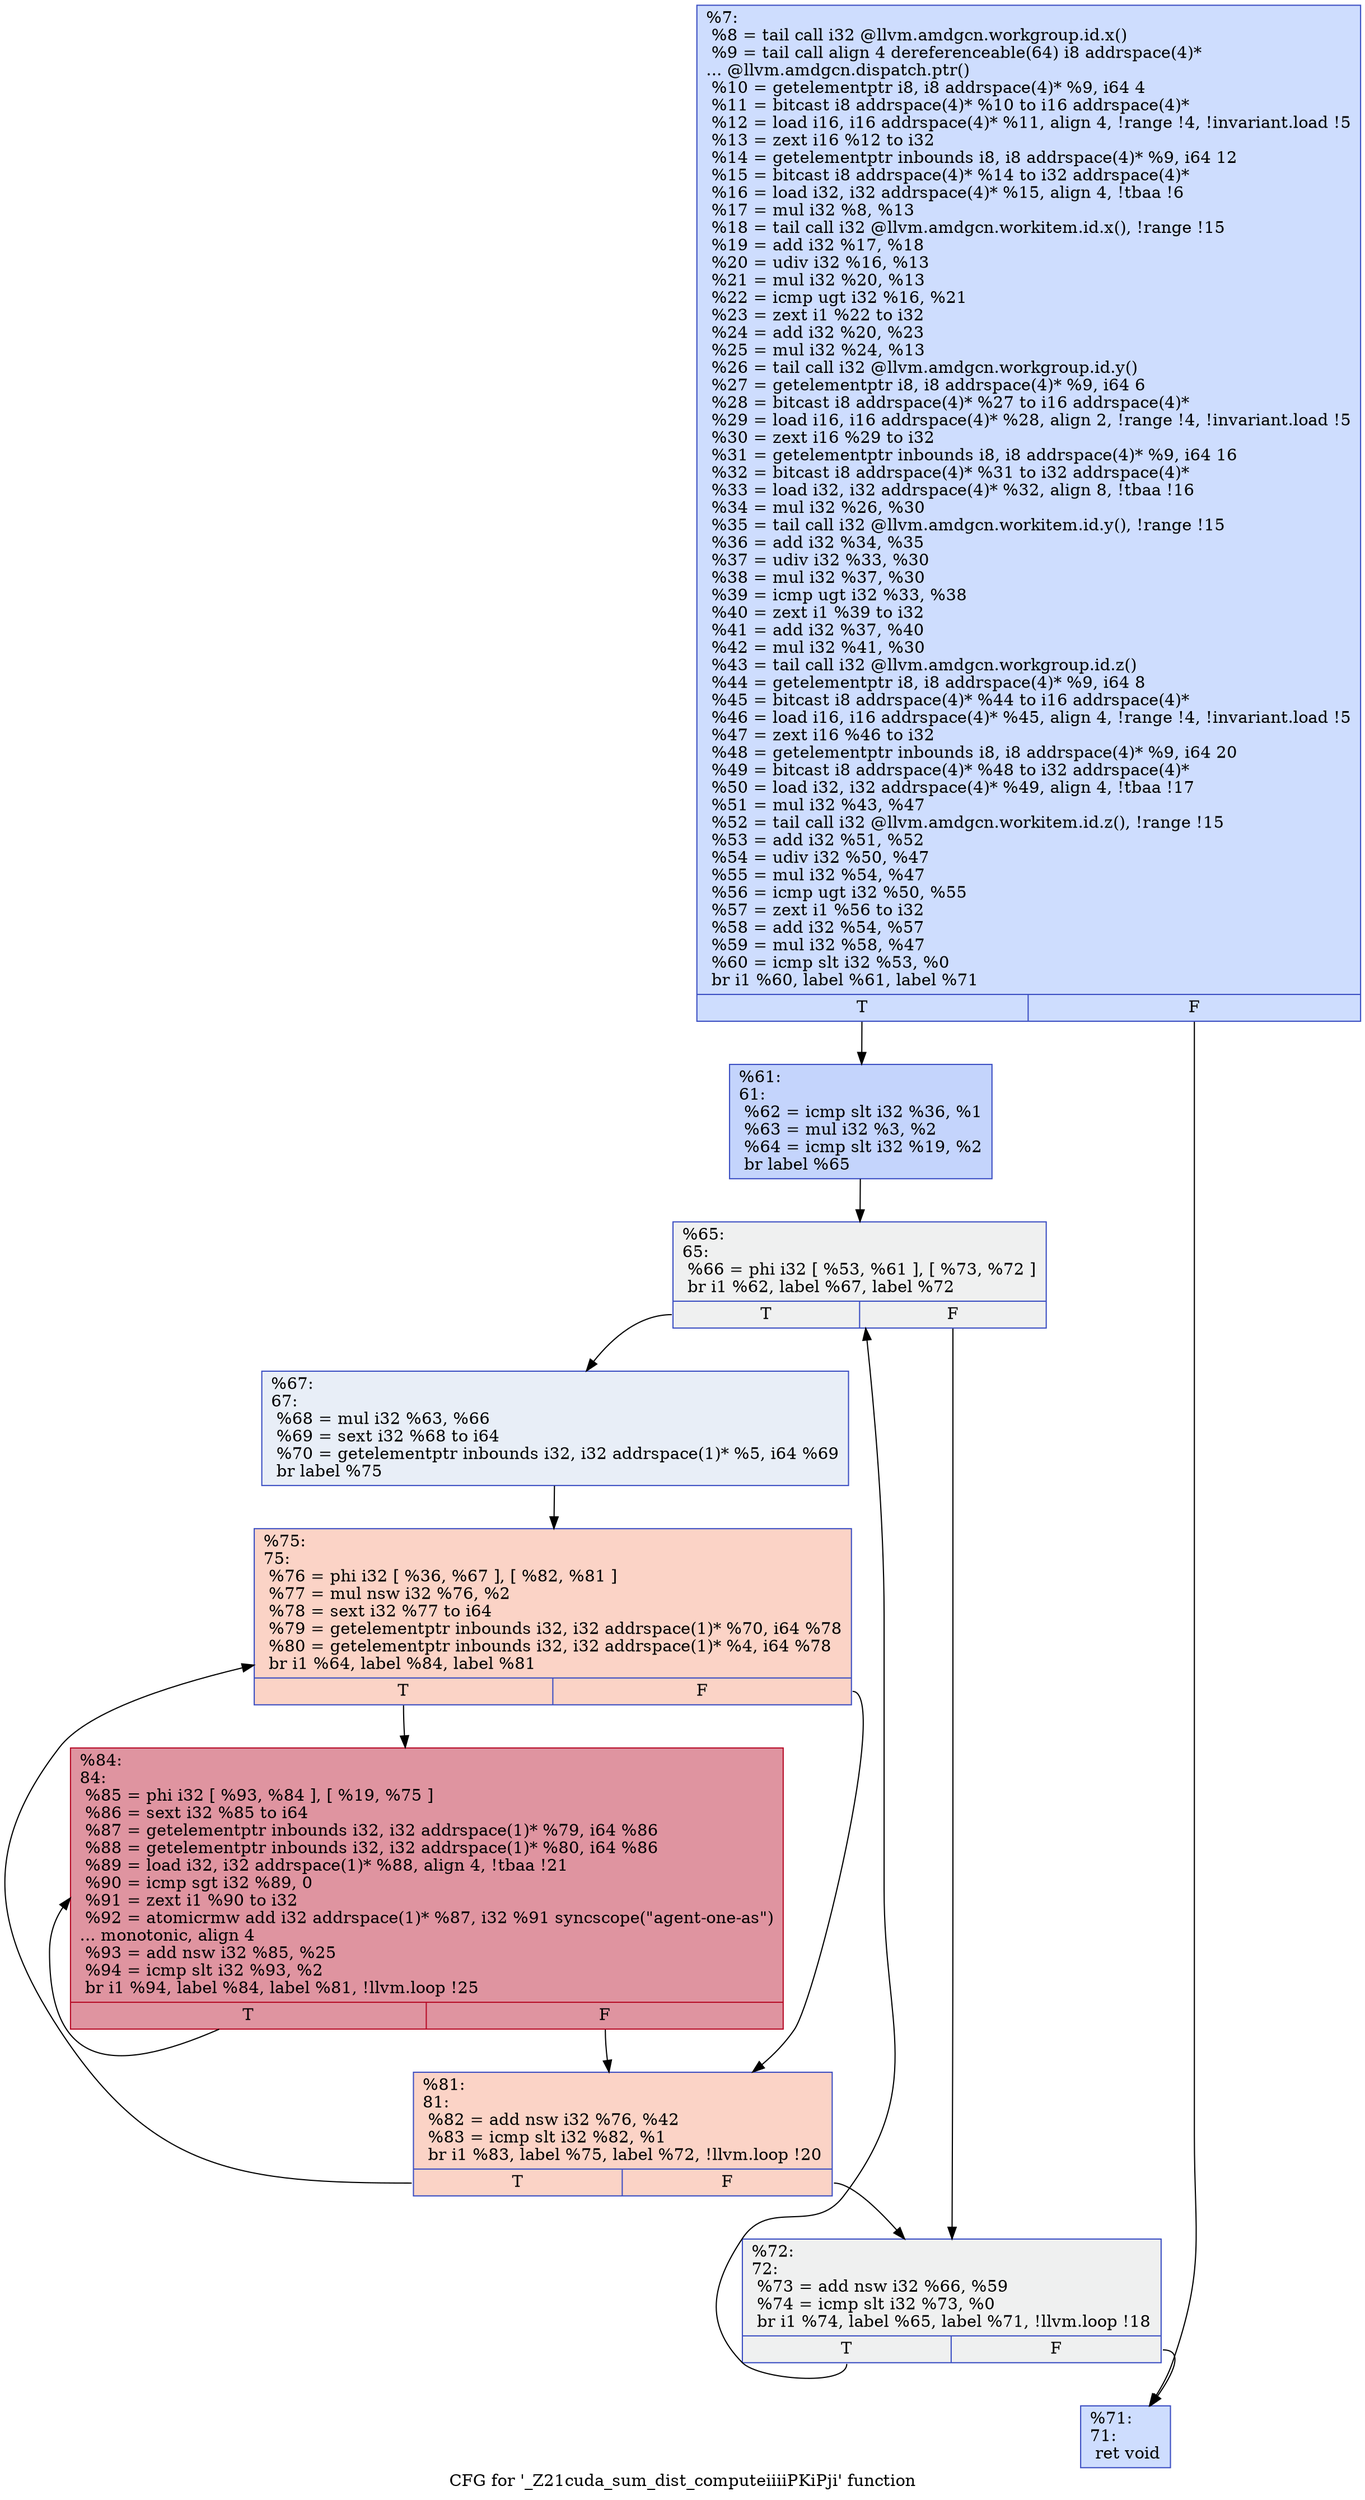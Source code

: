 digraph "CFG for '_Z21cuda_sum_dist_computeiiiiPKiPji' function" {
	label="CFG for '_Z21cuda_sum_dist_computeiiiiPKiPji' function";

	Node0x458f190 [shape=record,color="#3d50c3ff", style=filled, fillcolor="#8fb1fe70",label="{%7:\l  %8 = tail call i32 @llvm.amdgcn.workgroup.id.x()\l  %9 = tail call align 4 dereferenceable(64) i8 addrspace(4)*\l... @llvm.amdgcn.dispatch.ptr()\l  %10 = getelementptr i8, i8 addrspace(4)* %9, i64 4\l  %11 = bitcast i8 addrspace(4)* %10 to i16 addrspace(4)*\l  %12 = load i16, i16 addrspace(4)* %11, align 4, !range !4, !invariant.load !5\l  %13 = zext i16 %12 to i32\l  %14 = getelementptr inbounds i8, i8 addrspace(4)* %9, i64 12\l  %15 = bitcast i8 addrspace(4)* %14 to i32 addrspace(4)*\l  %16 = load i32, i32 addrspace(4)* %15, align 4, !tbaa !6\l  %17 = mul i32 %8, %13\l  %18 = tail call i32 @llvm.amdgcn.workitem.id.x(), !range !15\l  %19 = add i32 %17, %18\l  %20 = udiv i32 %16, %13\l  %21 = mul i32 %20, %13\l  %22 = icmp ugt i32 %16, %21\l  %23 = zext i1 %22 to i32\l  %24 = add i32 %20, %23\l  %25 = mul i32 %24, %13\l  %26 = tail call i32 @llvm.amdgcn.workgroup.id.y()\l  %27 = getelementptr i8, i8 addrspace(4)* %9, i64 6\l  %28 = bitcast i8 addrspace(4)* %27 to i16 addrspace(4)*\l  %29 = load i16, i16 addrspace(4)* %28, align 2, !range !4, !invariant.load !5\l  %30 = zext i16 %29 to i32\l  %31 = getelementptr inbounds i8, i8 addrspace(4)* %9, i64 16\l  %32 = bitcast i8 addrspace(4)* %31 to i32 addrspace(4)*\l  %33 = load i32, i32 addrspace(4)* %32, align 8, !tbaa !16\l  %34 = mul i32 %26, %30\l  %35 = tail call i32 @llvm.amdgcn.workitem.id.y(), !range !15\l  %36 = add i32 %34, %35\l  %37 = udiv i32 %33, %30\l  %38 = mul i32 %37, %30\l  %39 = icmp ugt i32 %33, %38\l  %40 = zext i1 %39 to i32\l  %41 = add i32 %37, %40\l  %42 = mul i32 %41, %30\l  %43 = tail call i32 @llvm.amdgcn.workgroup.id.z()\l  %44 = getelementptr i8, i8 addrspace(4)* %9, i64 8\l  %45 = bitcast i8 addrspace(4)* %44 to i16 addrspace(4)*\l  %46 = load i16, i16 addrspace(4)* %45, align 4, !range !4, !invariant.load !5\l  %47 = zext i16 %46 to i32\l  %48 = getelementptr inbounds i8, i8 addrspace(4)* %9, i64 20\l  %49 = bitcast i8 addrspace(4)* %48 to i32 addrspace(4)*\l  %50 = load i32, i32 addrspace(4)* %49, align 4, !tbaa !17\l  %51 = mul i32 %43, %47\l  %52 = tail call i32 @llvm.amdgcn.workitem.id.z(), !range !15\l  %53 = add i32 %51, %52\l  %54 = udiv i32 %50, %47\l  %55 = mul i32 %54, %47\l  %56 = icmp ugt i32 %50, %55\l  %57 = zext i1 %56 to i32\l  %58 = add i32 %54, %57\l  %59 = mul i32 %58, %47\l  %60 = icmp slt i32 %53, %0\l  br i1 %60, label %61, label %71\l|{<s0>T|<s1>F}}"];
	Node0x458f190:s0 -> Node0x4594600;
	Node0x458f190:s1 -> Node0x4594690;
	Node0x4594600 [shape=record,color="#3d50c3ff", style=filled, fillcolor="#7a9df870",label="{%61:\l61:                                               \l  %62 = icmp slt i32 %36, %1\l  %63 = mul i32 %3, %2\l  %64 = icmp slt i32 %19, %2\l  br label %65\l}"];
	Node0x4594600 -> Node0x4592840;
	Node0x4592840 [shape=record,color="#3d50c3ff", style=filled, fillcolor="#dbdcde70",label="{%65:\l65:                                               \l  %66 = phi i32 [ %53, %61 ], [ %73, %72 ]\l  br i1 %62, label %67, label %72\l|{<s0>T|<s1>F}}"];
	Node0x4592840:s0 -> Node0x4594d90;
	Node0x4592840:s1 -> Node0x4592900;
	Node0x4594d90 [shape=record,color="#3d50c3ff", style=filled, fillcolor="#cbd8ee70",label="{%67:\l67:                                               \l  %68 = mul i32 %63, %66\l  %69 = sext i32 %68 to i64\l  %70 = getelementptr inbounds i32, i32 addrspace(1)* %5, i64 %69\l  br label %75\l}"];
	Node0x4594d90 -> Node0x4595070;
	Node0x4594690 [shape=record,color="#3d50c3ff", style=filled, fillcolor="#8fb1fe70",label="{%71:\l71:                                               \l  ret void\l}"];
	Node0x4592900 [shape=record,color="#3d50c3ff", style=filled, fillcolor="#dbdcde70",label="{%72:\l72:                                               \l  %73 = add nsw i32 %66, %59\l  %74 = icmp slt i32 %73, %0\l  br i1 %74, label %65, label %71, !llvm.loop !18\l|{<s0>T|<s1>F}}"];
	Node0x4592900:s0 -> Node0x4592840;
	Node0x4592900:s1 -> Node0x4594690;
	Node0x4595070 [shape=record,color="#3d50c3ff", style=filled, fillcolor="#f59c7d70",label="{%75:\l75:                                               \l  %76 = phi i32 [ %36, %67 ], [ %82, %81 ]\l  %77 = mul nsw i32 %76, %2\l  %78 = sext i32 %77 to i64\l  %79 = getelementptr inbounds i32, i32 addrspace(1)* %70, i64 %78\l  %80 = getelementptr inbounds i32, i32 addrspace(1)* %4, i64 %78\l  br i1 %64, label %84, label %81\l|{<s0>T|<s1>F}}"];
	Node0x4595070:s0 -> Node0x4595750;
	Node0x4595070:s1 -> Node0x45953d0;
	Node0x45953d0 [shape=record,color="#3d50c3ff", style=filled, fillcolor="#f59c7d70",label="{%81:\l81:                                               \l  %82 = add nsw i32 %76, %42\l  %83 = icmp slt i32 %82, %1\l  br i1 %83, label %75, label %72, !llvm.loop !20\l|{<s0>T|<s1>F}}"];
	Node0x45953d0:s0 -> Node0x4595070;
	Node0x45953d0:s1 -> Node0x4592900;
	Node0x4595750 [shape=record,color="#b70d28ff", style=filled, fillcolor="#b70d2870",label="{%84:\l84:                                               \l  %85 = phi i32 [ %93, %84 ], [ %19, %75 ]\l  %86 = sext i32 %85 to i64\l  %87 = getelementptr inbounds i32, i32 addrspace(1)* %79, i64 %86\l  %88 = getelementptr inbounds i32, i32 addrspace(1)* %80, i64 %86\l  %89 = load i32, i32 addrspace(1)* %88, align 4, !tbaa !21\l  %90 = icmp sgt i32 %89, 0\l  %91 = zext i1 %90 to i32\l  %92 = atomicrmw add i32 addrspace(1)* %87, i32 %91 syncscope(\"agent-one-as\")\l... monotonic, align 4\l  %93 = add nsw i32 %85, %25\l  %94 = icmp slt i32 %93, %2\l  br i1 %94, label %84, label %81, !llvm.loop !25\l|{<s0>T|<s1>F}}"];
	Node0x4595750:s0 -> Node0x4595750;
	Node0x4595750:s1 -> Node0x45953d0;
}
